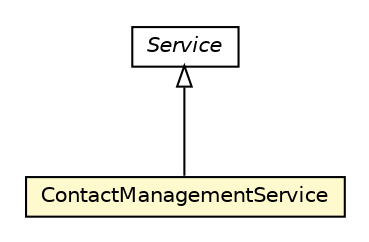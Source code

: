 #!/usr/local/bin/dot
#
# Class diagram 
# Generated by UMLGraph version R5_6-24-gf6e263 (http://www.umlgraph.org/)
#

digraph G {
	edge [fontname="Helvetica",fontsize=10,labelfontname="Helvetica",labelfontsize=10];
	node [fontname="Helvetica",fontsize=10,shape=plaintext];
	nodesep=0.25;
	ranksep=0.5;
	// org.universAAL.middleware.service.owl.Service
	c3117966 [label=<<table title="org.universAAL.middleware.service.owl.Service" border="0" cellborder="1" cellspacing="0" cellpadding="2" port="p" href="../../../middleware/service/owl/Service.html">
		<tr><td><table border="0" cellspacing="0" cellpadding="1">
<tr><td align="center" balign="center"><font face="Helvetica-Oblique"> Service </font></td></tr>
		</table></td></tr>
		</table>>, URL="../../../middleware/service/owl/Service.html", fontname="Helvetica", fontcolor="black", fontsize=10.0];
	// org.universAAL.ontology.profile.contact.ContactManagementService
	c3118559 [label=<<table title="org.universAAL.ontology.profile.contact.ContactManagementService" border="0" cellborder="1" cellspacing="0" cellpadding="2" port="p" bgcolor="lemonChiffon" href="./ContactManagementService.html">
		<tr><td><table border="0" cellspacing="0" cellpadding="1">
<tr><td align="center" balign="center"> ContactManagementService </td></tr>
		</table></td></tr>
		</table>>, URL="./ContactManagementService.html", fontname="Helvetica", fontcolor="black", fontsize=10.0];
	//org.universAAL.ontology.profile.contact.ContactManagementService extends org.universAAL.middleware.service.owl.Service
	c3117966:p -> c3118559:p [dir=back,arrowtail=empty];
}

